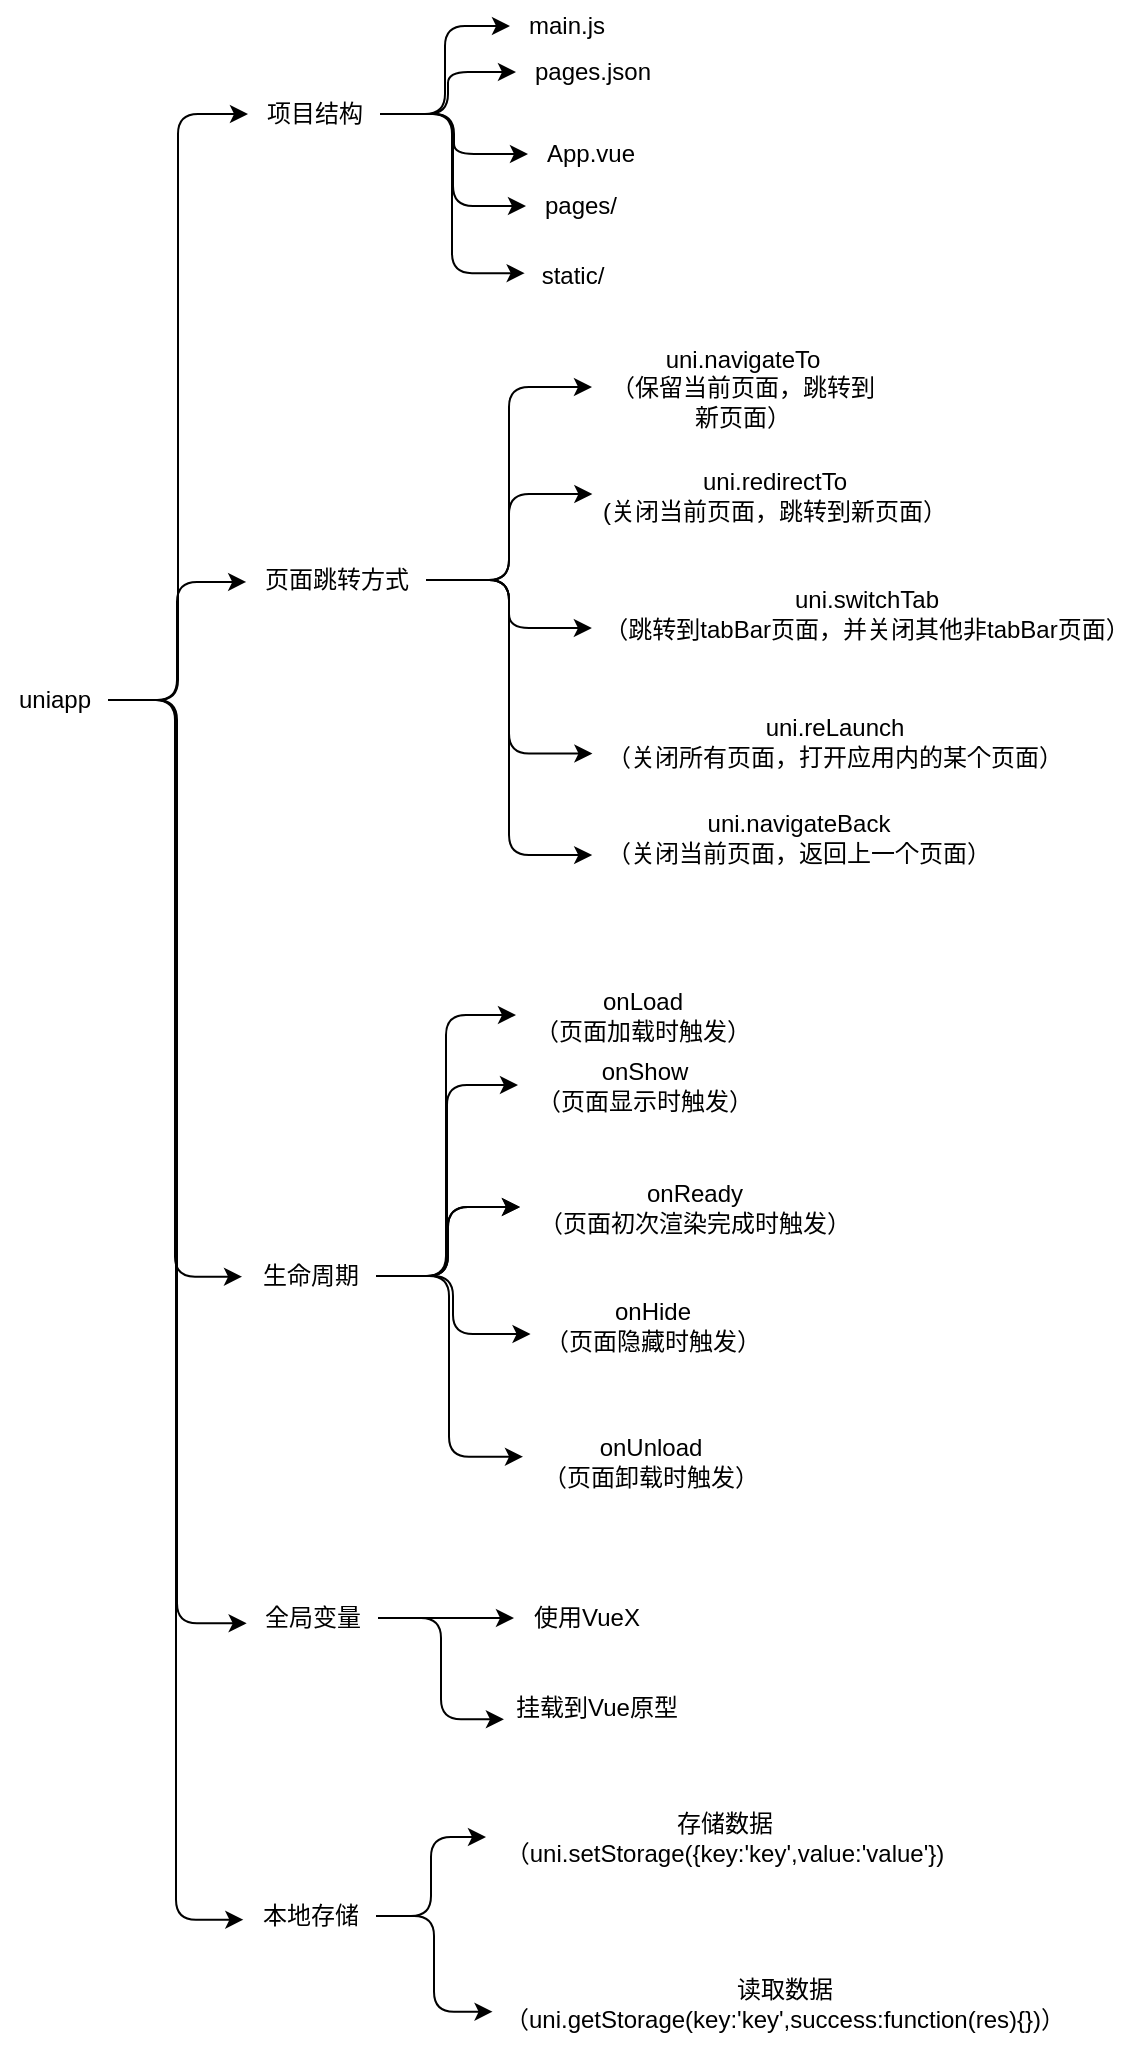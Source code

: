 <mxfile>
    <diagram id="D9avOEsZx0P9m3oK40n_" name="Page-1">
        <mxGraphModel dx="1252" dy="494" grid="0" gridSize="10" guides="1" tooltips="1" connect="1" arrows="1" fold="1" page="0" pageScale="1" pageWidth="850" pageHeight="1100" math="0" shadow="0">
            <root>
                <mxCell id="0"/>
                <mxCell id="1" parent="0"/>
                <mxCell id="6" value="" style="edgeStyle=elbowEdgeStyle;html=1;" edge="1" parent="1" source="4" target="5">
                    <mxGeometry relative="1" as="geometry"/>
                </mxCell>
                <mxCell id="4" value="uniapp" style="text;html=1;align=center;verticalAlign=middle;resizable=0;points=[];autosize=1;strokeColor=none;fillColor=none;" vertex="1" parent="1">
                    <mxGeometry x="117" y="481" width="54" height="26" as="geometry"/>
                </mxCell>
                <mxCell id="8" value="" style="edgeStyle=elbowEdgeStyle;html=1;" edge="1" parent="1" source="5" target="7">
                    <mxGeometry relative="1" as="geometry"/>
                </mxCell>
                <mxCell id="13" value="" style="edgeStyle=elbowEdgeStyle;html=1;" edge="1" parent="1" source="5" target="11">
                    <mxGeometry relative="1" as="geometry"/>
                </mxCell>
                <mxCell id="14" style="edgeStyle=elbowEdgeStyle;html=1;" edge="1" parent="1" source="5" target="9">
                    <mxGeometry relative="1" as="geometry"/>
                </mxCell>
                <mxCell id="15" style="edgeStyle=elbowEdgeStyle;html=1;" edge="1" parent="1" source="5" target="10">
                    <mxGeometry relative="1" as="geometry"/>
                </mxCell>
                <mxCell id="16" style="edgeStyle=elbowEdgeStyle;html=1;entryX=0.017;entryY=0.445;entryDx=0;entryDy=0;entryPerimeter=0;" edge="1" parent="1" source="5" target="12">
                    <mxGeometry relative="1" as="geometry"/>
                </mxCell>
                <mxCell id="5" value="项目结构" style="text;html=1;align=center;verticalAlign=middle;resizable=0;points=[];autosize=1;strokeColor=none;fillColor=none;" vertex="1" parent="1">
                    <mxGeometry x="241" y="188" width="66" height="26" as="geometry"/>
                </mxCell>
                <mxCell id="7" value="main.js" style="text;html=1;align=center;verticalAlign=middle;resizable=0;points=[];autosize=1;strokeColor=none;fillColor=none;" vertex="1" parent="1">
                    <mxGeometry x="372" y="144" width="56" height="26" as="geometry"/>
                </mxCell>
                <mxCell id="9" value="pages.json" style="text;html=1;align=center;verticalAlign=middle;resizable=0;points=[];autosize=1;strokeColor=none;fillColor=none;" vertex="1" parent="1">
                    <mxGeometry x="375" y="167" width="76" height="26" as="geometry"/>
                </mxCell>
                <mxCell id="10" value="App.vue" style="text;html=1;align=center;verticalAlign=middle;resizable=0;points=[];autosize=1;strokeColor=none;fillColor=none;" vertex="1" parent="1">
                    <mxGeometry x="381" y="208" width="62" height="26" as="geometry"/>
                </mxCell>
                <mxCell id="11" value="pages/" style="text;html=1;align=center;verticalAlign=middle;resizable=0;points=[];autosize=1;strokeColor=none;fillColor=none;" vertex="1" parent="1">
                    <mxGeometry x="380" y="234" width="54" height="26" as="geometry"/>
                </mxCell>
                <mxCell id="12" value="static/" style="text;html=1;align=center;verticalAlign=middle;resizable=0;points=[];autosize=1;strokeColor=none;fillColor=none;" vertex="1" parent="1">
                    <mxGeometry x="378.5" y="269" width="49" height="26" as="geometry"/>
                </mxCell>
                <mxCell id="19" value="" style="edgeStyle=elbowEdgeStyle;html=1;" edge="1" parent="1" source="17" target="18">
                    <mxGeometry relative="1" as="geometry"/>
                </mxCell>
                <mxCell id="17" value="页面跳转方式" style="text;html=1;align=center;verticalAlign=middle;resizable=0;points=[];autosize=1;strokeColor=none;fillColor=none;" vertex="1" parent="1">
                    <mxGeometry x="240" y="421" width="90" height="26" as="geometry"/>
                </mxCell>
                <mxCell id="18" value="uni.navigateTo&lt;br&gt;（保留当前页面，跳转到&lt;div&gt;新页面）&lt;/div&gt;" style="text;html=1;align=center;verticalAlign=middle;resizable=0;points=[];autosize=1;strokeColor=none;fillColor=none;" vertex="1" parent="1">
                    <mxGeometry x="413" y="310" width="150" height="55" as="geometry"/>
                </mxCell>
                <mxCell id="20" value="uni.redirectTo&lt;div&gt;(关闭当前页面，跳转到新页面）&lt;/div&gt;" style="text;html=1;align=center;verticalAlign=middle;resizable=0;points=[];autosize=1;strokeColor=none;fillColor=none;" vertex="1" parent="1">
                    <mxGeometry x="409" y="371" width="190" height="41" as="geometry"/>
                </mxCell>
                <mxCell id="21" value="uni.switchTab&lt;div&gt;（跳转到tabBar页面，并关闭其他非tabBar页面）&lt;/div&gt;" style="text;html=1;align=center;verticalAlign=middle;resizable=0;points=[];autosize=1;strokeColor=none;fillColor=none;" vertex="1" parent="1">
                    <mxGeometry x="409" y="430" width="281" height="41" as="geometry"/>
                </mxCell>
                <mxCell id="22" value="uni.reLaunch&lt;div&gt;（关闭所有页面，打开应用内的某个页面）&lt;/div&gt;" style="text;html=1;align=center;verticalAlign=middle;resizable=0;points=[];autosize=1;strokeColor=none;fillColor=none;" vertex="1" parent="1">
                    <mxGeometry x="410.5" y="494" width="246" height="41" as="geometry"/>
                </mxCell>
                <mxCell id="23" value="uni.navigateBack&lt;div&gt;（关闭当前页面，返回上一个页面）&lt;/div&gt;" style="text;html=1;align=center;verticalAlign=middle;resizable=0;points=[];autosize=1;strokeColor=none;fillColor=none;" vertex="1" parent="1">
                    <mxGeometry x="411" y="542" width="210" height="41" as="geometry"/>
                </mxCell>
                <mxCell id="24" style="edgeStyle=elbowEdgeStyle;html=1;entryX=0.022;entryY=0.488;entryDx=0;entryDy=0;entryPerimeter=0;" edge="1" parent="1" source="17" target="20">
                    <mxGeometry relative="1" as="geometry"/>
                </mxCell>
                <mxCell id="25" style="edgeStyle=elbowEdgeStyle;html=1;entryX=0.014;entryY=0.684;entryDx=0;entryDy=0;entryPerimeter=0;" edge="1" parent="1" source="17" target="21">
                    <mxGeometry relative="1" as="geometry"/>
                </mxCell>
                <mxCell id="26" style="edgeStyle=elbowEdgeStyle;html=1;entryX=0.011;entryY=0.653;entryDx=0;entryDy=0;entryPerimeter=0;" edge="1" parent="1" source="17" target="22">
                    <mxGeometry relative="1" as="geometry"/>
                </mxCell>
                <mxCell id="27" style="edgeStyle=elbowEdgeStyle;html=1;entryX=0.01;entryY=0.721;entryDx=0;entryDy=0;entryPerimeter=0;" edge="1" parent="1" source="17" target="23">
                    <mxGeometry relative="1" as="geometry"/>
                </mxCell>
                <mxCell id="28" style="edgeStyle=elbowEdgeStyle;html=1;entryX=0.001;entryY=0.538;entryDx=0;entryDy=0;entryPerimeter=0;" edge="1" parent="1" source="4" target="17">
                    <mxGeometry relative="1" as="geometry"/>
                </mxCell>
                <mxCell id="32" value="" style="edgeStyle=elbowEdgeStyle;html=1;" edge="1" parent="1" source="29" target="31">
                    <mxGeometry relative="1" as="geometry"/>
                </mxCell>
                <mxCell id="37" value="" style="edgeStyle=elbowEdgeStyle;html=1;" edge="1" parent="1" source="29" target="34">
                    <mxGeometry relative="1" as="geometry"/>
                </mxCell>
                <mxCell id="39" value="" style="edgeStyle=elbowEdgeStyle;html=1;" edge="1" parent="1" source="29" target="34">
                    <mxGeometry relative="1" as="geometry"/>
                </mxCell>
                <mxCell id="40" style="edgeStyle=elbowEdgeStyle;html=1;" edge="1" parent="1" source="29" target="33">
                    <mxGeometry relative="1" as="geometry"/>
                </mxCell>
                <mxCell id="29" value="生命周期" style="text;html=1;align=center;verticalAlign=middle;resizable=0;points=[];autosize=1;strokeColor=none;fillColor=none;" vertex="1" parent="1">
                    <mxGeometry x="239" y="769" width="66" height="26" as="geometry"/>
                </mxCell>
                <mxCell id="31" value="onLoad&lt;br&gt;（页面加载时触发）" style="text;html=1;align=center;verticalAlign=middle;resizable=0;points=[];autosize=1;strokeColor=none;fillColor=none;" vertex="1" parent="1">
                    <mxGeometry x="375" y="631" width="126" height="41" as="geometry"/>
                </mxCell>
                <mxCell id="33" value="onShow&lt;div&gt;（页面显示时触发）&lt;/div&gt;" style="text;html=1;align=center;verticalAlign=middle;resizable=0;points=[];autosize=1;strokeColor=none;fillColor=none;" vertex="1" parent="1">
                    <mxGeometry x="376" y="666" width="126" height="41" as="geometry"/>
                </mxCell>
                <mxCell id="34" value="onReady&lt;div&gt;（页面初次渲染完成时触发）&lt;/div&gt;" style="text;html=1;align=center;verticalAlign=middle;resizable=0;points=[];autosize=1;strokeColor=none;fillColor=none;" vertex="1" parent="1">
                    <mxGeometry x="377" y="727" width="174" height="41" as="geometry"/>
                </mxCell>
                <mxCell id="35" value="onHide&lt;div&gt;（页面隐藏时触发）&lt;/div&gt;" style="text;html=1;align=center;verticalAlign=middle;resizable=0;points=[];autosize=1;strokeColor=none;fillColor=none;" vertex="1" parent="1">
                    <mxGeometry x="380" y="786" width="126" height="41" as="geometry"/>
                </mxCell>
                <mxCell id="36" value="onUnload&lt;div&gt;（页面卸载时触发）&lt;/div&gt;" style="text;html=1;align=center;verticalAlign=middle;resizable=0;points=[];autosize=1;strokeColor=none;fillColor=none;" vertex="1" parent="1">
                    <mxGeometry x="379" y="854" width="126" height="41" as="geometry"/>
                </mxCell>
                <mxCell id="38" style="edgeStyle=elbowEdgeStyle;html=1;entryX=0.018;entryY=0.61;entryDx=0;entryDy=0;entryPerimeter=0;" edge="1" parent="1" source="29" target="35">
                    <mxGeometry relative="1" as="geometry"/>
                </mxCell>
                <mxCell id="41" style="edgeStyle=elbowEdgeStyle;html=1;entryX=-0.004;entryY=0.447;entryDx=0;entryDy=0;entryPerimeter=0;" edge="1" parent="1" source="29" target="36">
                    <mxGeometry relative="1" as="geometry"/>
                </mxCell>
                <mxCell id="42" style="edgeStyle=elbowEdgeStyle;html=1;entryX=-0.015;entryY=0.513;entryDx=0;entryDy=0;entryPerimeter=0;" edge="1" parent="1" source="4" target="29">
                    <mxGeometry relative="1" as="geometry"/>
                </mxCell>
                <mxCell id="45" value="" style="edgeStyle=elbowEdgeStyle;html=1;" edge="1" parent="1" source="43" target="44">
                    <mxGeometry relative="1" as="geometry"/>
                </mxCell>
                <mxCell id="43" value="全局变量" style="text;html=1;align=center;verticalAlign=middle;resizable=0;points=[];autosize=1;strokeColor=none;fillColor=none;" vertex="1" parent="1">
                    <mxGeometry x="240" y="940" width="66" height="26" as="geometry"/>
                </mxCell>
                <mxCell id="44" value="使用VueX" style="text;html=1;align=center;verticalAlign=middle;resizable=0;points=[];autosize=1;strokeColor=none;fillColor=none;" vertex="1" parent="1">
                    <mxGeometry x="374" y="940" width="71" height="26" as="geometry"/>
                </mxCell>
                <mxCell id="46" value="挂载到Vue原型" style="text;html=1;align=center;verticalAlign=middle;resizable=0;points=[];autosize=1;strokeColor=none;fillColor=none;" vertex="1" parent="1">
                    <mxGeometry x="365" y="985" width="99" height="26" as="geometry"/>
                </mxCell>
                <mxCell id="47" style="edgeStyle=elbowEdgeStyle;html=1;entryX=0.04;entryY=0.718;entryDx=0;entryDy=0;entryPerimeter=0;" edge="1" parent="1" source="43" target="46">
                    <mxGeometry relative="1" as="geometry"/>
                </mxCell>
                <mxCell id="48" style="edgeStyle=elbowEdgeStyle;html=1;entryX=0.005;entryY=0.603;entryDx=0;entryDy=0;entryPerimeter=0;" edge="1" parent="1" source="4" target="43">
                    <mxGeometry relative="1" as="geometry"/>
                </mxCell>
                <mxCell id="51" value="" style="edgeStyle=elbowEdgeStyle;html=1;" edge="1" parent="1" source="49" target="50">
                    <mxGeometry relative="1" as="geometry"/>
                </mxCell>
                <mxCell id="49" value="本地存储" style="text;html=1;align=center;verticalAlign=middle;resizable=0;points=[];autosize=1;strokeColor=none;fillColor=none;" vertex="1" parent="1">
                    <mxGeometry x="239" y="1089" width="66" height="26" as="geometry"/>
                </mxCell>
                <mxCell id="50" value="存储数据&lt;div&gt;（uni.setStorage({key:&#39;key&#39;,value:&#39;value&#39;})&lt;/div&gt;" style="text;html=1;align=center;verticalAlign=middle;resizable=0;points=[];autosize=1;strokeColor=none;fillColor=none;" vertex="1" parent="1">
                    <mxGeometry x="360" y="1042" width="237" height="41" as="geometry"/>
                </mxCell>
                <mxCell id="52" value="读取数据&lt;div&gt;（uni.getStorage(key:&#39;key&#39;,success:function(res){})）&lt;/div&gt;" style="text;html=1;align=center;verticalAlign=middle;resizable=0;points=[];autosize=1;strokeColor=none;fillColor=none;" vertex="1" parent="1">
                    <mxGeometry x="360" y="1125" width="298" height="41" as="geometry"/>
                </mxCell>
                <mxCell id="55" style="edgeStyle=elbowEdgeStyle;html=1;entryX=0.011;entryY=0.606;entryDx=0;entryDy=0;entryPerimeter=0;" edge="1" parent="1" source="49" target="52">
                    <mxGeometry relative="1" as="geometry"/>
                </mxCell>
                <mxCell id="56" style="edgeStyle=elbowEdgeStyle;html=1;entryX=-0.005;entryY=0.571;entryDx=0;entryDy=0;entryPerimeter=0;" edge="1" parent="1" source="4" target="49">
                    <mxGeometry relative="1" as="geometry"/>
                </mxCell>
            </root>
        </mxGraphModel>
    </diagram>
</mxfile>